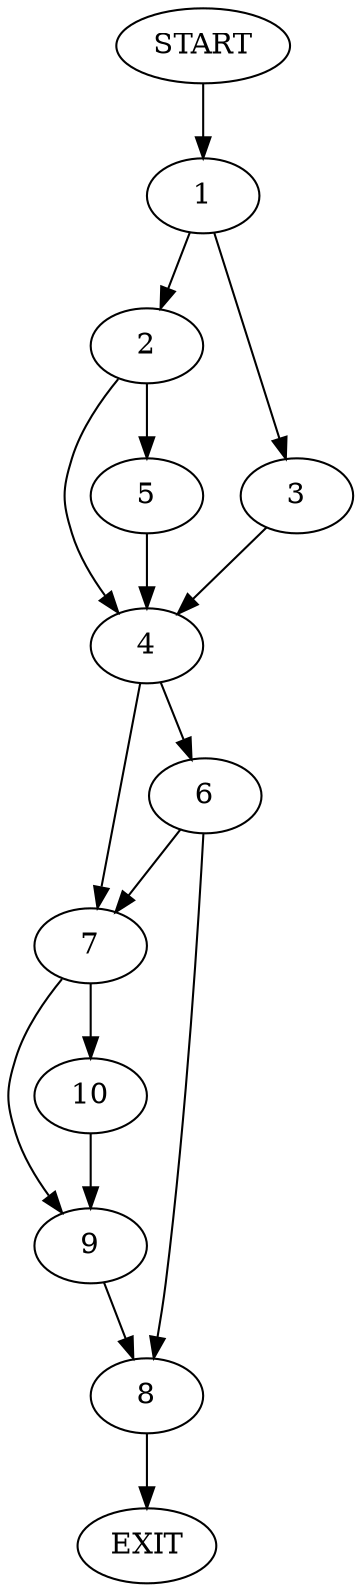 digraph {
0 [label="START"]
11 [label="EXIT"]
0 -> 1
1 -> 2
1 -> 3
3 -> 4
2 -> 4
2 -> 5
4 -> 6
4 -> 7
5 -> 4
6 -> 8
6 -> 7
7 -> 9
7 -> 10
8 -> 11
9 -> 8
10 -> 9
}
